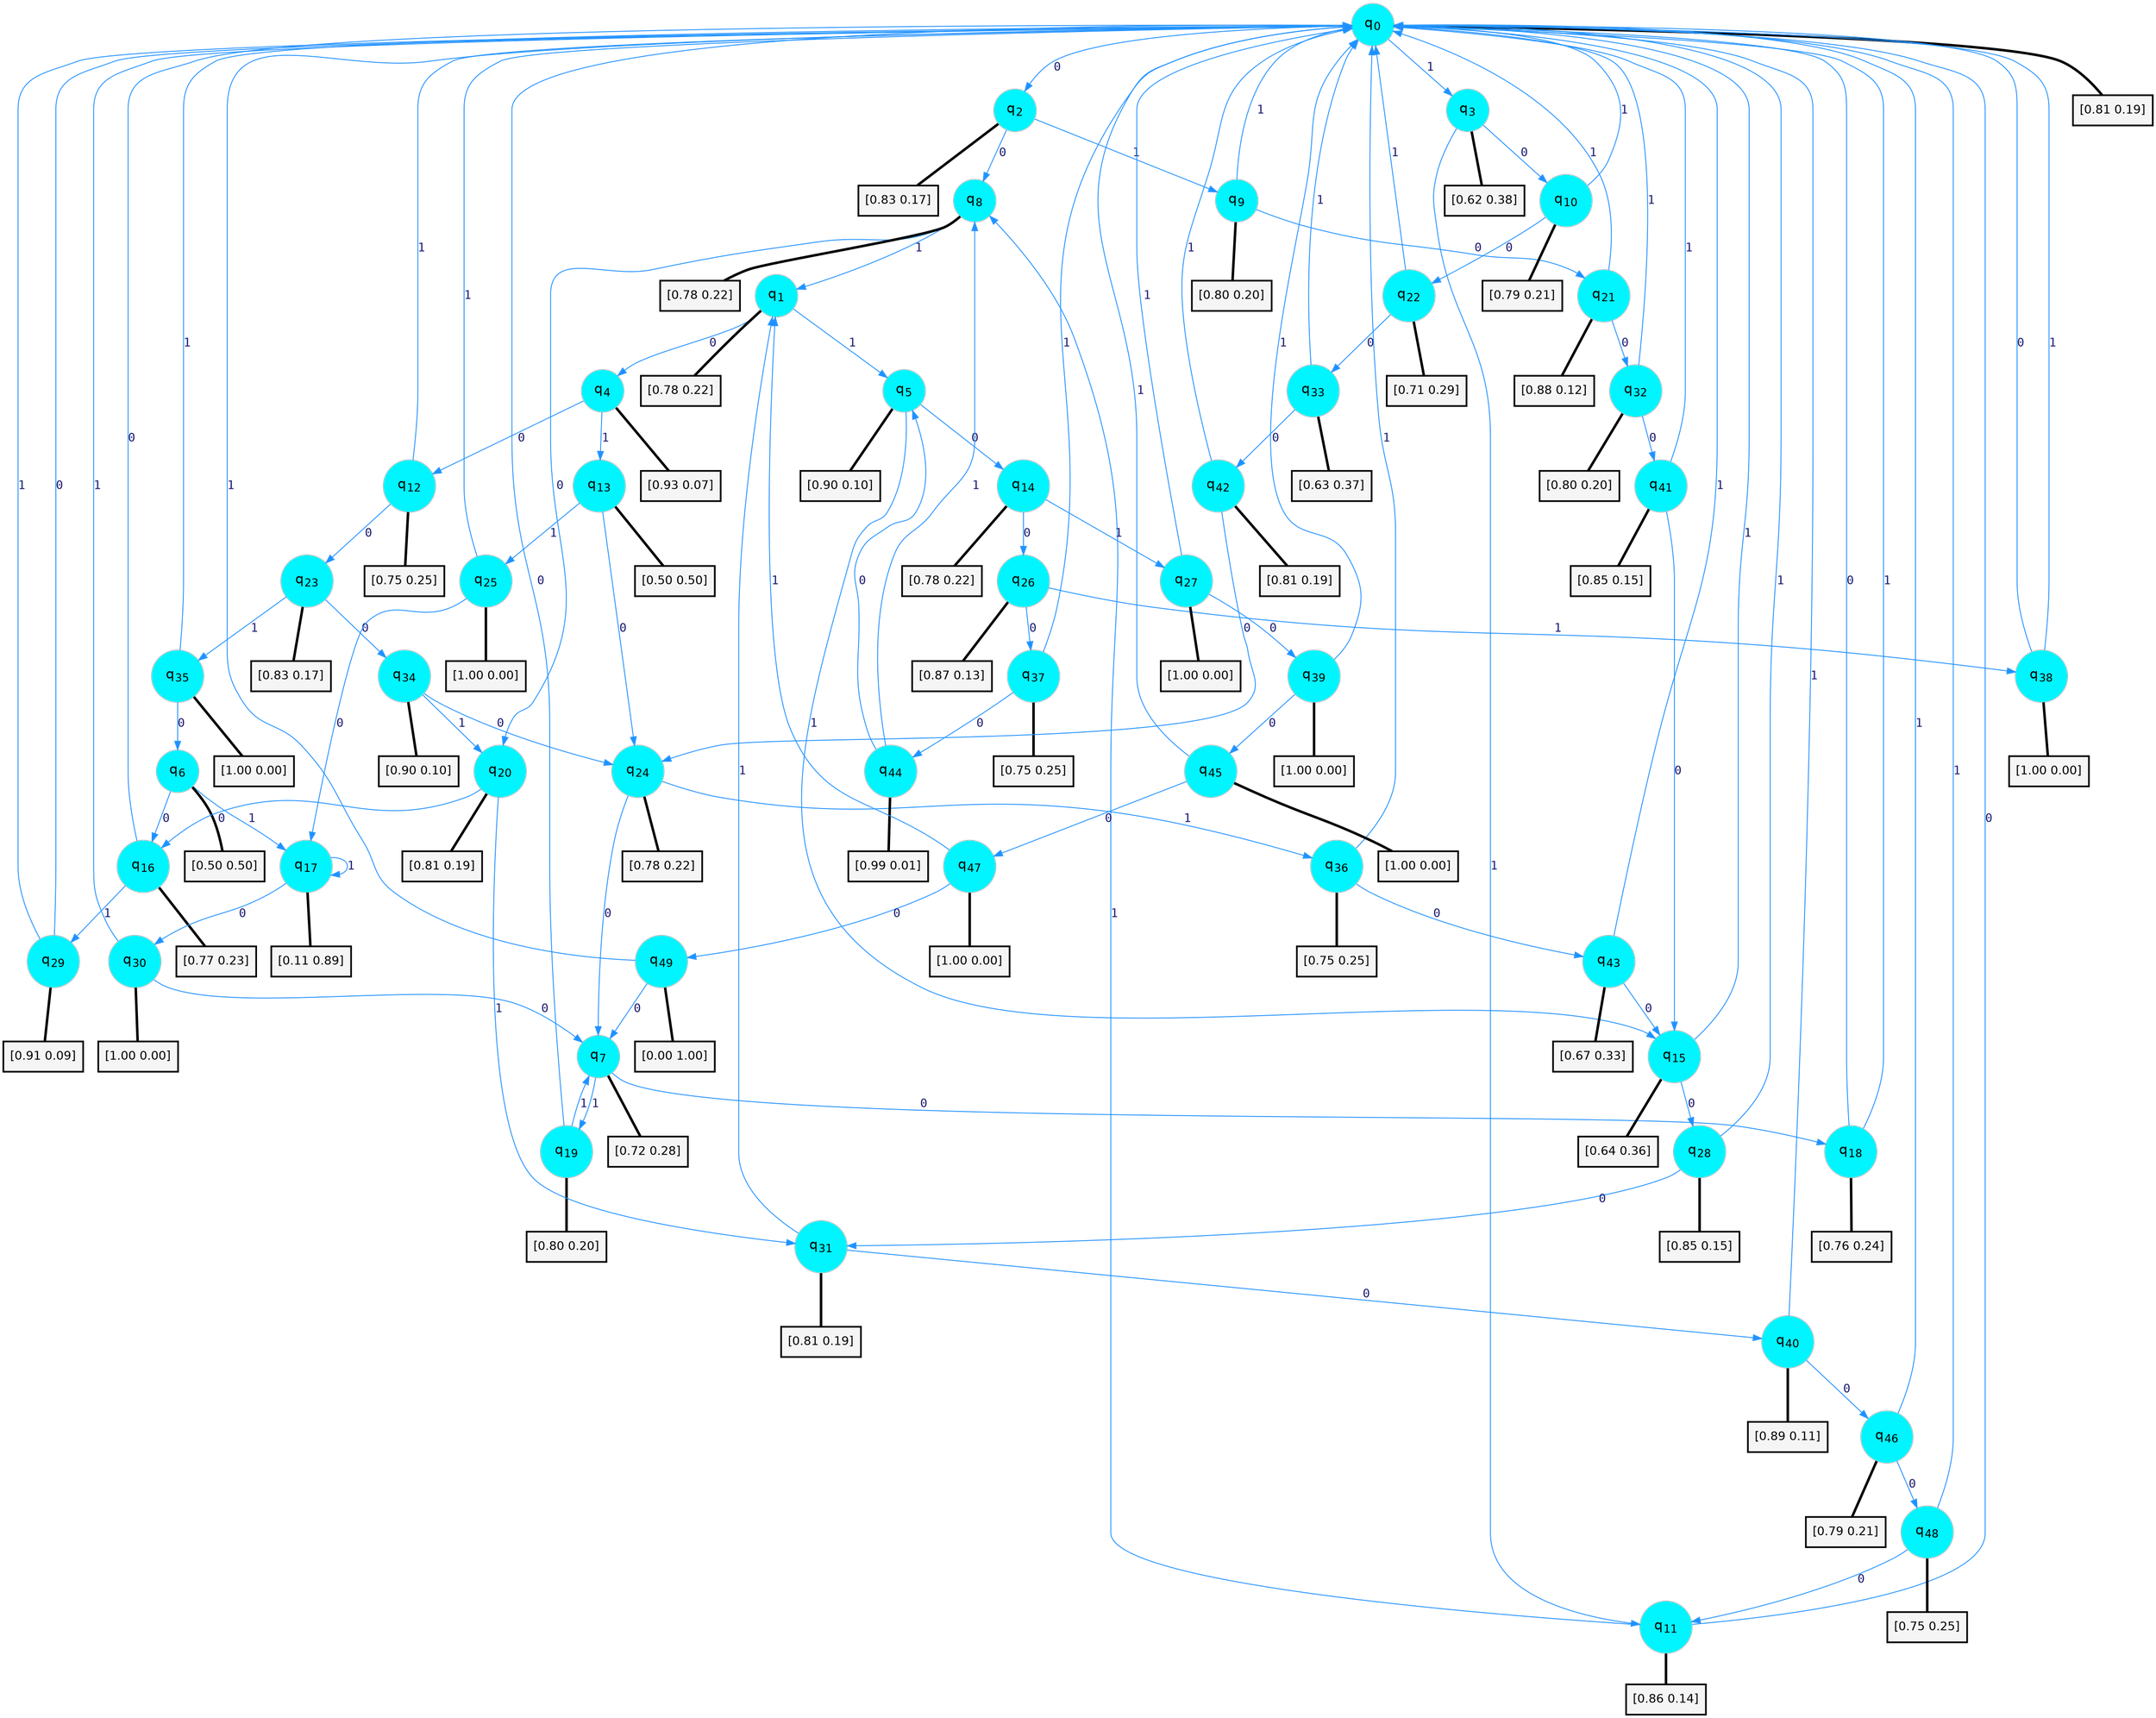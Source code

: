 digraph G {
graph [
bgcolor=transparent, dpi=300, rankdir=TD, size="40,25"];
node [
color=gray, fillcolor=turquoise1, fontcolor=black, fontname=Helvetica, fontsize=16, fontweight=bold, shape=circle, style=filled];
edge [
arrowsize=1, color=dodgerblue1, fontcolor=midnightblue, fontname=courier, fontweight=bold, penwidth=1, style=solid, weight=20];
0[label=<q<SUB>0</SUB>>];
1[label=<q<SUB>1</SUB>>];
2[label=<q<SUB>2</SUB>>];
3[label=<q<SUB>3</SUB>>];
4[label=<q<SUB>4</SUB>>];
5[label=<q<SUB>5</SUB>>];
6[label=<q<SUB>6</SUB>>];
7[label=<q<SUB>7</SUB>>];
8[label=<q<SUB>8</SUB>>];
9[label=<q<SUB>9</SUB>>];
10[label=<q<SUB>10</SUB>>];
11[label=<q<SUB>11</SUB>>];
12[label=<q<SUB>12</SUB>>];
13[label=<q<SUB>13</SUB>>];
14[label=<q<SUB>14</SUB>>];
15[label=<q<SUB>15</SUB>>];
16[label=<q<SUB>16</SUB>>];
17[label=<q<SUB>17</SUB>>];
18[label=<q<SUB>18</SUB>>];
19[label=<q<SUB>19</SUB>>];
20[label=<q<SUB>20</SUB>>];
21[label=<q<SUB>21</SUB>>];
22[label=<q<SUB>22</SUB>>];
23[label=<q<SUB>23</SUB>>];
24[label=<q<SUB>24</SUB>>];
25[label=<q<SUB>25</SUB>>];
26[label=<q<SUB>26</SUB>>];
27[label=<q<SUB>27</SUB>>];
28[label=<q<SUB>28</SUB>>];
29[label=<q<SUB>29</SUB>>];
30[label=<q<SUB>30</SUB>>];
31[label=<q<SUB>31</SUB>>];
32[label=<q<SUB>32</SUB>>];
33[label=<q<SUB>33</SUB>>];
34[label=<q<SUB>34</SUB>>];
35[label=<q<SUB>35</SUB>>];
36[label=<q<SUB>36</SUB>>];
37[label=<q<SUB>37</SUB>>];
38[label=<q<SUB>38</SUB>>];
39[label=<q<SUB>39</SUB>>];
40[label=<q<SUB>40</SUB>>];
41[label=<q<SUB>41</SUB>>];
42[label=<q<SUB>42</SUB>>];
43[label=<q<SUB>43</SUB>>];
44[label=<q<SUB>44</SUB>>];
45[label=<q<SUB>45</SUB>>];
46[label=<q<SUB>46</SUB>>];
47[label=<q<SUB>47</SUB>>];
48[label=<q<SUB>48</SUB>>];
49[label=<q<SUB>49</SUB>>];
50[label="[0.81 0.19]", shape=box,fontcolor=black, fontname=Helvetica, fontsize=14, penwidth=2, fillcolor=whitesmoke,color=black];
51[label="[0.78 0.22]", shape=box,fontcolor=black, fontname=Helvetica, fontsize=14, penwidth=2, fillcolor=whitesmoke,color=black];
52[label="[0.83 0.17]", shape=box,fontcolor=black, fontname=Helvetica, fontsize=14, penwidth=2, fillcolor=whitesmoke,color=black];
53[label="[0.62 0.38]", shape=box,fontcolor=black, fontname=Helvetica, fontsize=14, penwidth=2, fillcolor=whitesmoke,color=black];
54[label="[0.93 0.07]", shape=box,fontcolor=black, fontname=Helvetica, fontsize=14, penwidth=2, fillcolor=whitesmoke,color=black];
55[label="[0.90 0.10]", shape=box,fontcolor=black, fontname=Helvetica, fontsize=14, penwidth=2, fillcolor=whitesmoke,color=black];
56[label="[0.50 0.50]", shape=box,fontcolor=black, fontname=Helvetica, fontsize=14, penwidth=2, fillcolor=whitesmoke,color=black];
57[label="[0.72 0.28]", shape=box,fontcolor=black, fontname=Helvetica, fontsize=14, penwidth=2, fillcolor=whitesmoke,color=black];
58[label="[0.78 0.22]", shape=box,fontcolor=black, fontname=Helvetica, fontsize=14, penwidth=2, fillcolor=whitesmoke,color=black];
59[label="[0.80 0.20]", shape=box,fontcolor=black, fontname=Helvetica, fontsize=14, penwidth=2, fillcolor=whitesmoke,color=black];
60[label="[0.79 0.21]", shape=box,fontcolor=black, fontname=Helvetica, fontsize=14, penwidth=2, fillcolor=whitesmoke,color=black];
61[label="[0.86 0.14]", shape=box,fontcolor=black, fontname=Helvetica, fontsize=14, penwidth=2, fillcolor=whitesmoke,color=black];
62[label="[0.75 0.25]", shape=box,fontcolor=black, fontname=Helvetica, fontsize=14, penwidth=2, fillcolor=whitesmoke,color=black];
63[label="[0.50 0.50]", shape=box,fontcolor=black, fontname=Helvetica, fontsize=14, penwidth=2, fillcolor=whitesmoke,color=black];
64[label="[0.78 0.22]", shape=box,fontcolor=black, fontname=Helvetica, fontsize=14, penwidth=2, fillcolor=whitesmoke,color=black];
65[label="[0.64 0.36]", shape=box,fontcolor=black, fontname=Helvetica, fontsize=14, penwidth=2, fillcolor=whitesmoke,color=black];
66[label="[0.77 0.23]", shape=box,fontcolor=black, fontname=Helvetica, fontsize=14, penwidth=2, fillcolor=whitesmoke,color=black];
67[label="[0.11 0.89]", shape=box,fontcolor=black, fontname=Helvetica, fontsize=14, penwidth=2, fillcolor=whitesmoke,color=black];
68[label="[0.76 0.24]", shape=box,fontcolor=black, fontname=Helvetica, fontsize=14, penwidth=2, fillcolor=whitesmoke,color=black];
69[label="[0.80 0.20]", shape=box,fontcolor=black, fontname=Helvetica, fontsize=14, penwidth=2, fillcolor=whitesmoke,color=black];
70[label="[0.81 0.19]", shape=box,fontcolor=black, fontname=Helvetica, fontsize=14, penwidth=2, fillcolor=whitesmoke,color=black];
71[label="[0.88 0.12]", shape=box,fontcolor=black, fontname=Helvetica, fontsize=14, penwidth=2, fillcolor=whitesmoke,color=black];
72[label="[0.71 0.29]", shape=box,fontcolor=black, fontname=Helvetica, fontsize=14, penwidth=2, fillcolor=whitesmoke,color=black];
73[label="[0.83 0.17]", shape=box,fontcolor=black, fontname=Helvetica, fontsize=14, penwidth=2, fillcolor=whitesmoke,color=black];
74[label="[0.78 0.22]", shape=box,fontcolor=black, fontname=Helvetica, fontsize=14, penwidth=2, fillcolor=whitesmoke,color=black];
75[label="[1.00 0.00]", shape=box,fontcolor=black, fontname=Helvetica, fontsize=14, penwidth=2, fillcolor=whitesmoke,color=black];
76[label="[0.87 0.13]", shape=box,fontcolor=black, fontname=Helvetica, fontsize=14, penwidth=2, fillcolor=whitesmoke,color=black];
77[label="[1.00 0.00]", shape=box,fontcolor=black, fontname=Helvetica, fontsize=14, penwidth=2, fillcolor=whitesmoke,color=black];
78[label="[0.85 0.15]", shape=box,fontcolor=black, fontname=Helvetica, fontsize=14, penwidth=2, fillcolor=whitesmoke,color=black];
79[label="[0.91 0.09]", shape=box,fontcolor=black, fontname=Helvetica, fontsize=14, penwidth=2, fillcolor=whitesmoke,color=black];
80[label="[1.00 0.00]", shape=box,fontcolor=black, fontname=Helvetica, fontsize=14, penwidth=2, fillcolor=whitesmoke,color=black];
81[label="[0.81 0.19]", shape=box,fontcolor=black, fontname=Helvetica, fontsize=14, penwidth=2, fillcolor=whitesmoke,color=black];
82[label="[0.80 0.20]", shape=box,fontcolor=black, fontname=Helvetica, fontsize=14, penwidth=2, fillcolor=whitesmoke,color=black];
83[label="[0.63 0.37]", shape=box,fontcolor=black, fontname=Helvetica, fontsize=14, penwidth=2, fillcolor=whitesmoke,color=black];
84[label="[0.90 0.10]", shape=box,fontcolor=black, fontname=Helvetica, fontsize=14, penwidth=2, fillcolor=whitesmoke,color=black];
85[label="[1.00 0.00]", shape=box,fontcolor=black, fontname=Helvetica, fontsize=14, penwidth=2, fillcolor=whitesmoke,color=black];
86[label="[0.75 0.25]", shape=box,fontcolor=black, fontname=Helvetica, fontsize=14, penwidth=2, fillcolor=whitesmoke,color=black];
87[label="[0.75 0.25]", shape=box,fontcolor=black, fontname=Helvetica, fontsize=14, penwidth=2, fillcolor=whitesmoke,color=black];
88[label="[1.00 0.00]", shape=box,fontcolor=black, fontname=Helvetica, fontsize=14, penwidth=2, fillcolor=whitesmoke,color=black];
89[label="[1.00 0.00]", shape=box,fontcolor=black, fontname=Helvetica, fontsize=14, penwidth=2, fillcolor=whitesmoke,color=black];
90[label="[0.89 0.11]", shape=box,fontcolor=black, fontname=Helvetica, fontsize=14, penwidth=2, fillcolor=whitesmoke,color=black];
91[label="[0.85 0.15]", shape=box,fontcolor=black, fontname=Helvetica, fontsize=14, penwidth=2, fillcolor=whitesmoke,color=black];
92[label="[0.81 0.19]", shape=box,fontcolor=black, fontname=Helvetica, fontsize=14, penwidth=2, fillcolor=whitesmoke,color=black];
93[label="[0.67 0.33]", shape=box,fontcolor=black, fontname=Helvetica, fontsize=14, penwidth=2, fillcolor=whitesmoke,color=black];
94[label="[0.99 0.01]", shape=box,fontcolor=black, fontname=Helvetica, fontsize=14, penwidth=2, fillcolor=whitesmoke,color=black];
95[label="[1.00 0.00]", shape=box,fontcolor=black, fontname=Helvetica, fontsize=14, penwidth=2, fillcolor=whitesmoke,color=black];
96[label="[0.79 0.21]", shape=box,fontcolor=black, fontname=Helvetica, fontsize=14, penwidth=2, fillcolor=whitesmoke,color=black];
97[label="[1.00 0.00]", shape=box,fontcolor=black, fontname=Helvetica, fontsize=14, penwidth=2, fillcolor=whitesmoke,color=black];
98[label="[0.75 0.25]", shape=box,fontcolor=black, fontname=Helvetica, fontsize=14, penwidth=2, fillcolor=whitesmoke,color=black];
99[label="[0.00 1.00]", shape=box,fontcolor=black, fontname=Helvetica, fontsize=14, penwidth=2, fillcolor=whitesmoke,color=black];
0->2 [label=0];
0->3 [label=1];
0->50 [arrowhead=none, penwidth=3,color=black];
1->4 [label=0];
1->5 [label=1];
1->51 [arrowhead=none, penwidth=3,color=black];
2->8 [label=0];
2->9 [label=1];
2->52 [arrowhead=none, penwidth=3,color=black];
3->10 [label=0];
3->11 [label=1];
3->53 [arrowhead=none, penwidth=3,color=black];
4->12 [label=0];
4->13 [label=1];
4->54 [arrowhead=none, penwidth=3,color=black];
5->14 [label=0];
5->15 [label=1];
5->55 [arrowhead=none, penwidth=3,color=black];
6->16 [label=0];
6->17 [label=1];
6->56 [arrowhead=none, penwidth=3,color=black];
7->18 [label=0];
7->19 [label=1];
7->57 [arrowhead=none, penwidth=3,color=black];
8->20 [label=0];
8->1 [label=1];
8->58 [arrowhead=none, penwidth=3,color=black];
9->21 [label=0];
9->0 [label=1];
9->59 [arrowhead=none, penwidth=3,color=black];
10->22 [label=0];
10->0 [label=1];
10->60 [arrowhead=none, penwidth=3,color=black];
11->0 [label=0];
11->8 [label=1];
11->61 [arrowhead=none, penwidth=3,color=black];
12->23 [label=0];
12->0 [label=1];
12->62 [arrowhead=none, penwidth=3,color=black];
13->24 [label=0];
13->25 [label=1];
13->63 [arrowhead=none, penwidth=3,color=black];
14->26 [label=0];
14->27 [label=1];
14->64 [arrowhead=none, penwidth=3,color=black];
15->28 [label=0];
15->0 [label=1];
15->65 [arrowhead=none, penwidth=3,color=black];
16->0 [label=0];
16->29 [label=1];
16->66 [arrowhead=none, penwidth=3,color=black];
17->30 [label=0];
17->17 [label=1];
17->67 [arrowhead=none, penwidth=3,color=black];
18->0 [label=0];
18->0 [label=1];
18->68 [arrowhead=none, penwidth=3,color=black];
19->0 [label=0];
19->7 [label=1];
19->69 [arrowhead=none, penwidth=3,color=black];
20->16 [label=0];
20->31 [label=1];
20->70 [arrowhead=none, penwidth=3,color=black];
21->32 [label=0];
21->0 [label=1];
21->71 [arrowhead=none, penwidth=3,color=black];
22->33 [label=0];
22->0 [label=1];
22->72 [arrowhead=none, penwidth=3,color=black];
23->34 [label=0];
23->35 [label=1];
23->73 [arrowhead=none, penwidth=3,color=black];
24->7 [label=0];
24->36 [label=1];
24->74 [arrowhead=none, penwidth=3,color=black];
25->17 [label=0];
25->0 [label=1];
25->75 [arrowhead=none, penwidth=3,color=black];
26->37 [label=0];
26->38 [label=1];
26->76 [arrowhead=none, penwidth=3,color=black];
27->39 [label=0];
27->0 [label=1];
27->77 [arrowhead=none, penwidth=3,color=black];
28->31 [label=0];
28->0 [label=1];
28->78 [arrowhead=none, penwidth=3,color=black];
29->0 [label=0];
29->0 [label=1];
29->79 [arrowhead=none, penwidth=3,color=black];
30->7 [label=0];
30->0 [label=1];
30->80 [arrowhead=none, penwidth=3,color=black];
31->40 [label=0];
31->1 [label=1];
31->81 [arrowhead=none, penwidth=3,color=black];
32->41 [label=0];
32->0 [label=1];
32->82 [arrowhead=none, penwidth=3,color=black];
33->42 [label=0];
33->0 [label=1];
33->83 [arrowhead=none, penwidth=3,color=black];
34->24 [label=0];
34->20 [label=1];
34->84 [arrowhead=none, penwidth=3,color=black];
35->6 [label=0];
35->0 [label=1];
35->85 [arrowhead=none, penwidth=3,color=black];
36->43 [label=0];
36->0 [label=1];
36->86 [arrowhead=none, penwidth=3,color=black];
37->44 [label=0];
37->0 [label=1];
37->87 [arrowhead=none, penwidth=3,color=black];
38->0 [label=0];
38->0 [label=1];
38->88 [arrowhead=none, penwidth=3,color=black];
39->45 [label=0];
39->0 [label=1];
39->89 [arrowhead=none, penwidth=3,color=black];
40->46 [label=0];
40->0 [label=1];
40->90 [arrowhead=none, penwidth=3,color=black];
41->15 [label=0];
41->0 [label=1];
41->91 [arrowhead=none, penwidth=3,color=black];
42->24 [label=0];
42->0 [label=1];
42->92 [arrowhead=none, penwidth=3,color=black];
43->15 [label=0];
43->0 [label=1];
43->93 [arrowhead=none, penwidth=3,color=black];
44->5 [label=0];
44->8 [label=1];
44->94 [arrowhead=none, penwidth=3,color=black];
45->47 [label=0];
45->0 [label=1];
45->95 [arrowhead=none, penwidth=3,color=black];
46->48 [label=0];
46->0 [label=1];
46->96 [arrowhead=none, penwidth=3,color=black];
47->49 [label=0];
47->1 [label=1];
47->97 [arrowhead=none, penwidth=3,color=black];
48->11 [label=0];
48->0 [label=1];
48->98 [arrowhead=none, penwidth=3,color=black];
49->7 [label=0];
49->0 [label=1];
49->99 [arrowhead=none, penwidth=3,color=black];
}
